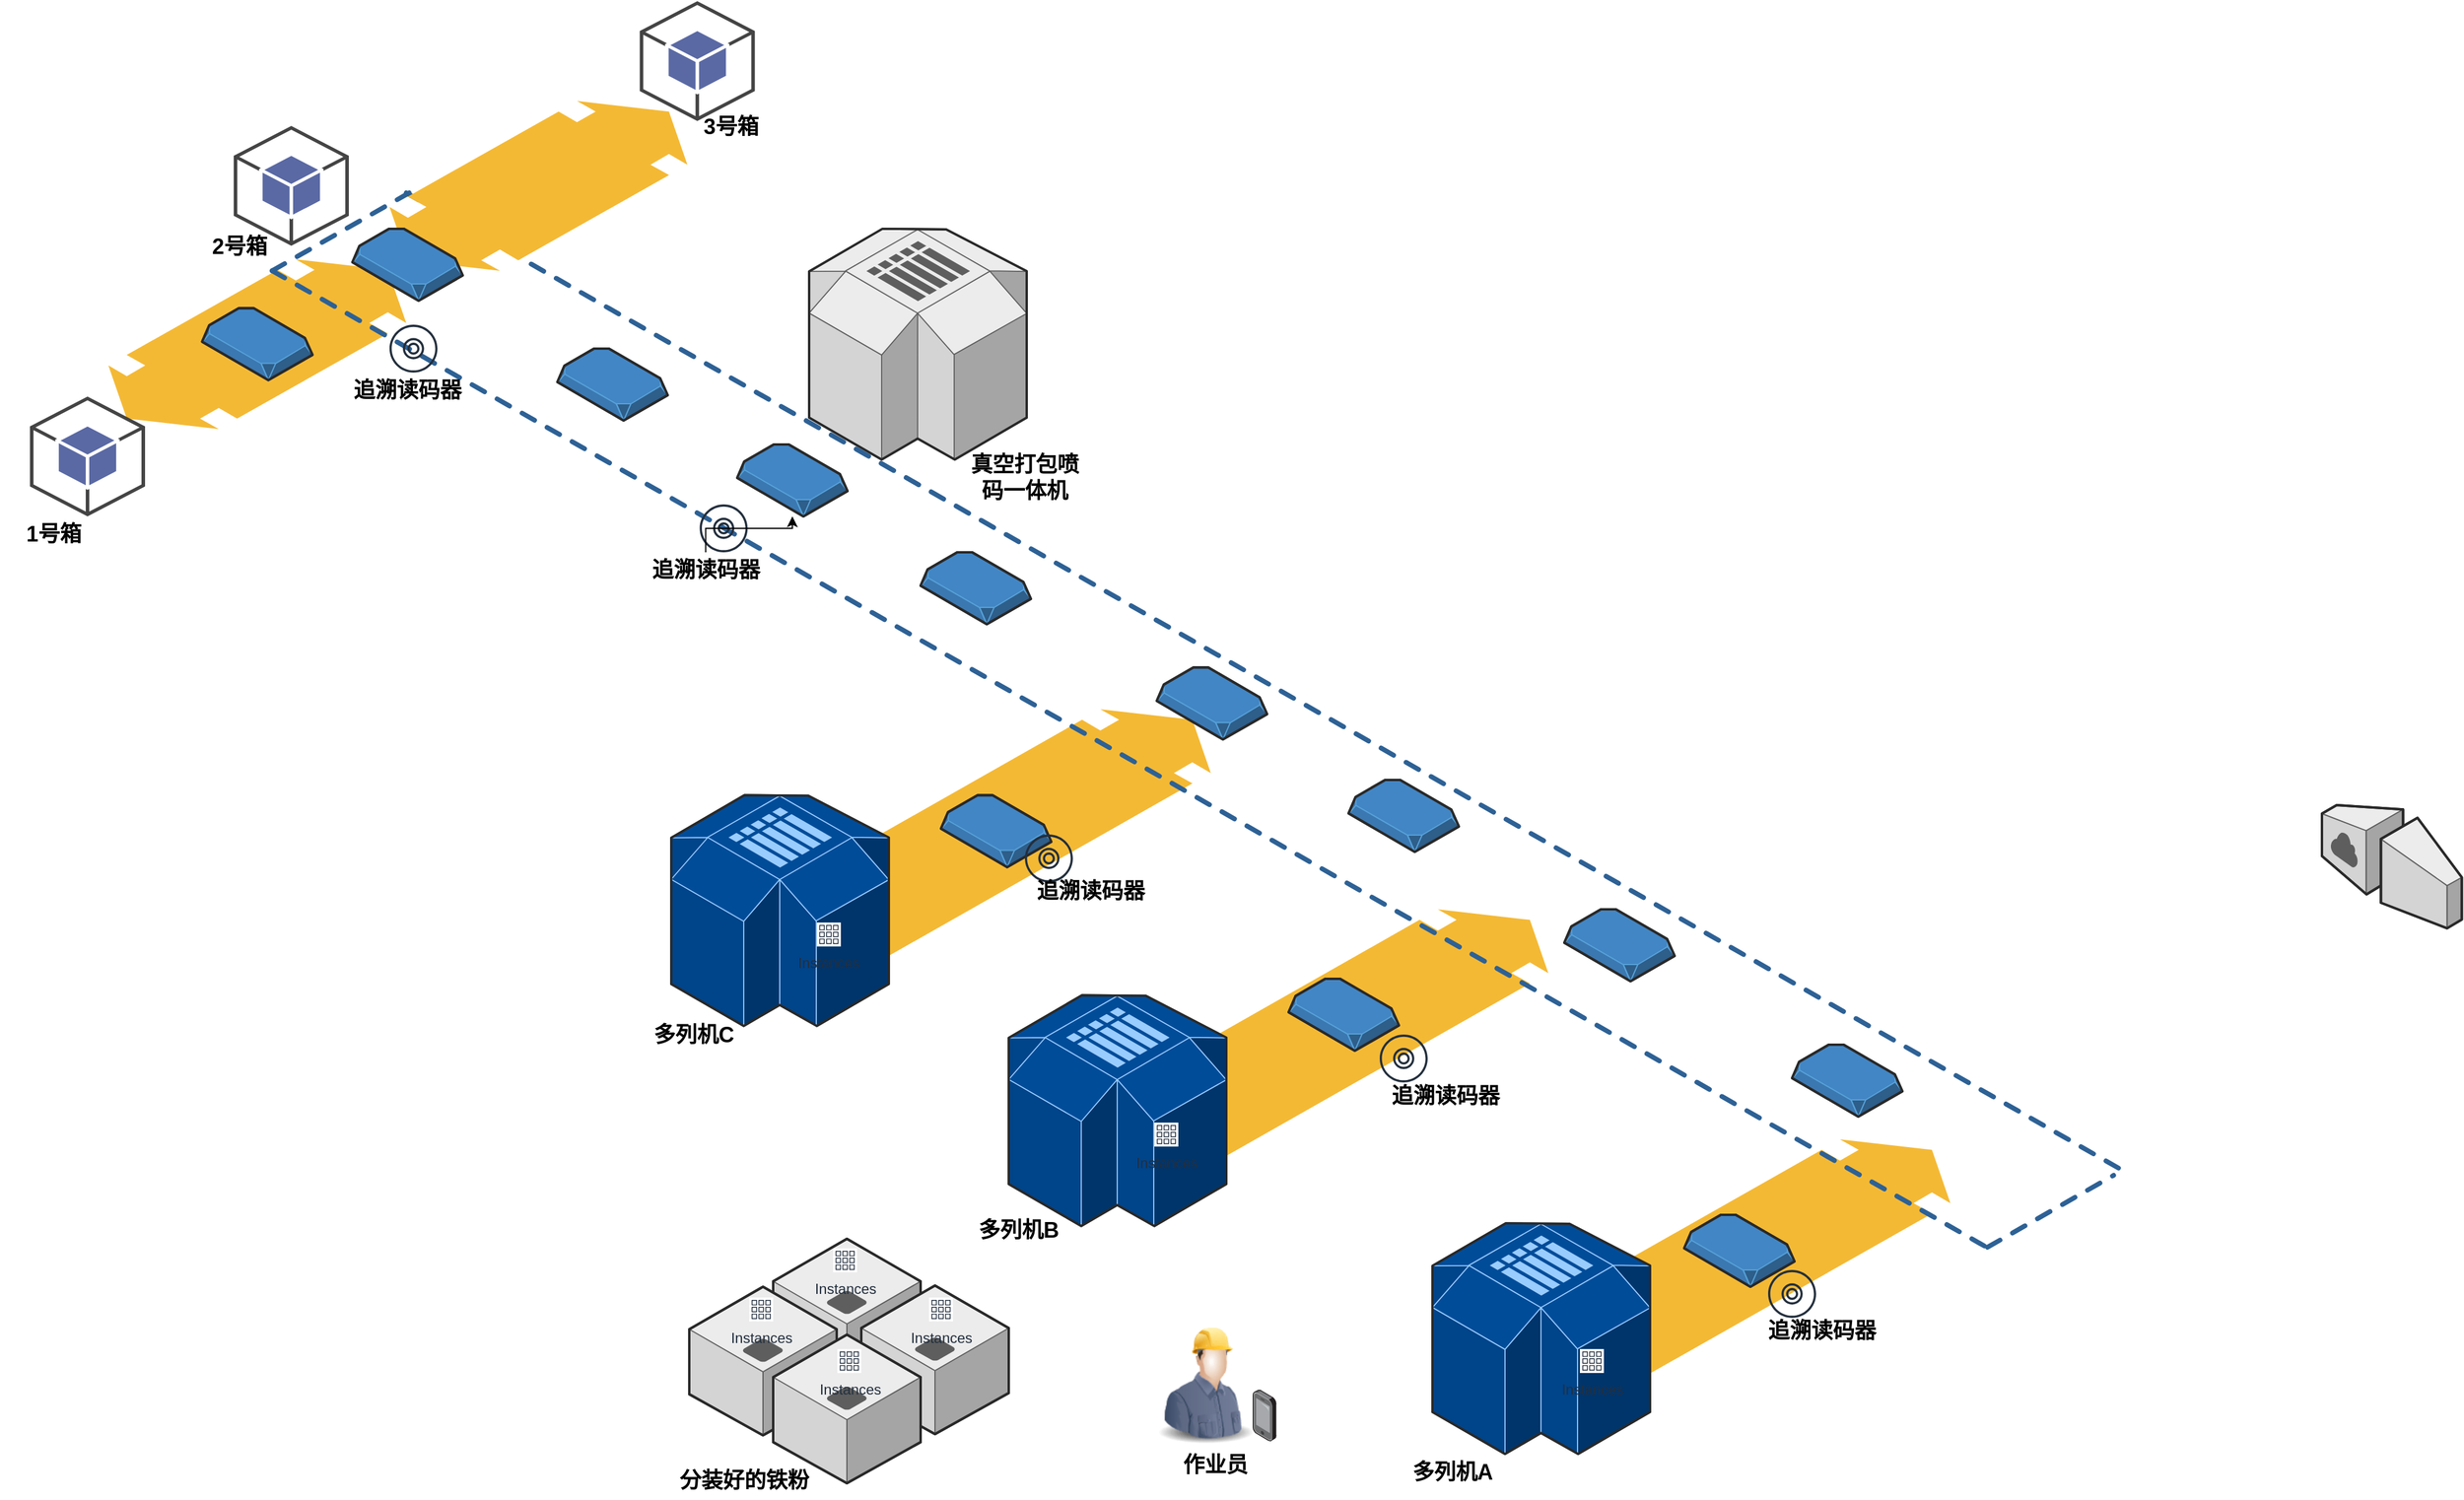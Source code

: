 <mxfile version="21.2.1" type="github">
  <diagram name="Page-1" id="aaaa8250-4180-3840-79b5-4cada1eebb92">
    <mxGraphModel dx="2100" dy="1116" grid="1" gridSize="10" guides="1" tooltips="1" connect="1" arrows="1" fold="1" page="1" pageScale="1" pageWidth="850" pageHeight="1100" background="none" math="0" shadow="0">
      <root>
        <mxCell id="0" />
        <mxCell id="1" parent="0" />
        <mxCell id="d5ac148becb70bc-7" value="" style="verticalLabelPosition=bottom;html=1;verticalAlign=top;strokeWidth=1;dashed=0;shape=mxgraph.aws3d.flatDoubleEdge;fillColor=#000000;aspect=fixed;rounded=1;shadow=0;comic=0;fontFamily=Verdana;fontSize=12;flipV=1;direction=west;" parent="1" vertex="1">
          <mxGeometry x="1622" y="1430" width="370.04" height="211" as="geometry" />
        </mxCell>
        <mxCell id="1a8abee3a6cfdf20-38" value="" style="verticalLabelPosition=bottom;html=1;verticalAlign=top;strokeWidth=1;dashed=0;shape=mxgraph.aws3d.flatDoubleEdge;fillColor=#000000;aspect=fixed;rounded=1;shadow=0;comic=0;fontFamily=Verdana;fontSize=12;flipV=1;" parent="1" vertex="1">
          <mxGeometry x="1220" y="1238" width="436.62" height="249" as="geometry" />
        </mxCell>
        <mxCell id="1a8abee3a6cfdf20-28" value="" style="verticalLabelPosition=bottom;html=1;verticalAlign=top;strokeWidth=1;dashed=0;shape=mxgraph.aws3d.flatDoubleEdge;fillColor=#000000;aspect=fixed;rounded=1;shadow=0;comic=0;fontFamily=Verdana;fontSize=12;flipV=1;" parent="1" vertex="1">
          <mxGeometry x="455.4" y="695.44" width="248.5" height="141.72" as="geometry" />
        </mxCell>
        <mxCell id="1a8abee3a6cfdf20-11" value="" style="verticalLabelPosition=bottom;html=1;verticalAlign=top;strokeWidth=1;dashed=0;shape=mxgraph.aws3d.internetGateway;fillColor=#ECECEC;strokeColor=#5E5E5E;aspect=fixed;rounded=1;shadow=0;comic=0;fontSize=12;flipH=1;flipV=0;" parent="1" vertex="1">
          <mxGeometry x="2302" y="1151" width="116.7" height="102.8" as="geometry" />
        </mxCell>
        <mxCell id="1a8abee3a6cfdf20-13" value="" style="verticalLabelPosition=bottom;html=1;verticalAlign=top;strokeWidth=1;dashed=0;shape=mxgraph.aws3d.simpleDb2;fillColor=#ECECEC;strokeColor=#5E5E5E;aspect=fixed;rounded=1;shadow=0;comic=0;fontSize=12" parent="1" vertex="1">
          <mxGeometry x="1040" y="670" width="181.5" height="192.6" as="geometry" />
        </mxCell>
        <mxCell id="1a8abee3a6cfdf20-14" value="" style="verticalLabelPosition=bottom;html=1;verticalAlign=top;strokeWidth=1;dashed=0;shape=mxgraph.aws3d.snapshot;fillColor=#4286c5;strokeColor=#57A2D8;aspect=fixed;rounded=1;shadow=0;comic=0;fontSize=12" parent="1" vertex="1">
          <mxGeometry x="1670" y="1238" width="92" height="60" as="geometry" />
        </mxCell>
        <mxCell id="1a8abee3a6cfdf20-15" value="" style="verticalLabelPosition=bottom;html=1;verticalAlign=top;strokeWidth=1;dashed=0;shape=mxgraph.aws3d.application_server;fillColor=#ECECEC;strokeColor=#5E5E5E;aspect=fixed;rounded=1;shadow=0;comic=0;fontSize=12" parent="1" vertex="1">
          <mxGeometry x="1010" y="1513" width="123" height="124" as="geometry" />
        </mxCell>
        <mxCell id="1a8abee3a6cfdf20-16" value="" style="verticalLabelPosition=bottom;html=1;verticalAlign=top;strokeWidth=1;dashed=0;shape=mxgraph.aws3d.application_server;fillColor=#ECECEC;strokeColor=#5E5E5E;aspect=fixed;rounded=1;shadow=0;comic=0;fontSize=12" parent="1" vertex="1">
          <mxGeometry x="940" y="1553" width="123" height="124" as="geometry" />
        </mxCell>
        <mxCell id="1a8abee3a6cfdf20-17" value="" style="verticalLabelPosition=bottom;html=1;verticalAlign=top;strokeWidth=1;dashed=0;shape=mxgraph.aws3d.application_server;fillColor=#ECECEC;strokeColor=#5E5E5E;aspect=fixed;rounded=1;shadow=0;comic=0;fontSize=12" parent="1" vertex="1">
          <mxGeometry x="1083.5" y="1552" width="123" height="124" as="geometry" />
        </mxCell>
        <mxCell id="1a8abee3a6cfdf20-18" value="" style="verticalLabelPosition=bottom;html=1;verticalAlign=top;strokeWidth=1;dashed=0;shape=mxgraph.aws3d.application_server;fillColor=#ECECEC;strokeColor=#5E5E5E;aspect=fixed;rounded=1;shadow=0;comic=0;fontSize=12" parent="1" vertex="1">
          <mxGeometry x="1010" y="1593" width="123" height="124" as="geometry" />
        </mxCell>
        <mxCell id="1a8abee3a6cfdf20-20" value="" style="verticalLabelPosition=bottom;html=1;verticalAlign=top;strokeWidth=1;dashed=0;shape=mxgraph.aws3d.simpleDb2;fillColor=#004C99;strokeColor=#99CCFF;aspect=fixed;rounded=1;shadow=0;comic=0;fontSize=12" parent="1" vertex="1">
          <mxGeometry x="1560" y="1500" width="181.5" height="192.6" as="geometry" />
        </mxCell>
        <mxCell id="d5ac148becb70bc-2" value="" style="verticalLabelPosition=bottom;html=1;verticalAlign=top;strokeWidth=1;dashed=0;shape=mxgraph.aws3d.snapshot;fillColor=#4286c5;strokeColor=#57A2D8;aspect=fixed;rounded=1;shadow=0;comic=0;fontFamily=Verdana;fontSize=12" parent="1" vertex="1">
          <mxGeometry x="1490" y="1130" width="92" height="60" as="geometry" />
        </mxCell>
        <mxCell id="d5ac148becb70bc-8" value="" style="verticalLabelPosition=bottom;html=1;verticalAlign=top;strokeWidth=1;dashed=0;shape=mxgraph.aws3d.dashedArrowlessEdge;aspect=fixed;rounded=1;shadow=0;comic=0;fontFamily=Verdana;fontSize=12" parent="1" vertex="1">
          <mxGeometry x="703.9" y="640" width="1432" height="816" as="geometry" />
        </mxCell>
        <mxCell id="d5ac148becb70bc-10" value="" style="verticalLabelPosition=bottom;html=1;verticalAlign=top;strokeWidth=1;dashed=0;shape=mxgraph.aws3d.dashedArrowlessEdge;fillColor=#000000;aspect=fixed;rounded=1;shadow=0;comic=0;fontFamily=Verdana;fontSize=12;fontColor=#000000;flipV=1;" parent="1" vertex="1">
          <mxGeometry x="592" y="640" width="114.33" height="65" as="geometry" />
        </mxCell>
        <mxCell id="d5ac148becb70bc-12" value="" style="verticalLabelPosition=bottom;html=1;verticalAlign=top;strokeWidth=1;dashed=0;shape=mxgraph.aws3d.dashedArrowlessEdge;aspect=fixed;rounded=1;shadow=0;comic=0;fontFamily=Verdana;fontSize=12;flipV=1;" parent="1" vertex="1">
          <mxGeometry x="2023" y="1460" width="105.21" height="60" as="geometry" />
        </mxCell>
        <mxCell id="Xn1nOap0f8KNIqlWzovx-1" value="Instances" style="sketch=0;outlineConnect=0;fontColor=#232F3E;gradientColor=none;strokeColor=#232F3E;fillColor=#ffffff;dashed=0;verticalLabelPosition=bottom;verticalAlign=top;align=center;html=1;fontSize=12;fontStyle=0;aspect=fixed;shape=mxgraph.aws4.resourceIcon;resIcon=mxgraph.aws4.instances_2;" vertex="1" parent="1">
          <mxGeometry x="1683" y="1605" width="20" height="20" as="geometry" />
        </mxCell>
        <mxCell id="Xn1nOap0f8KNIqlWzovx-3" value="" style="sketch=0;outlineConnect=0;fontColor=#232F3E;gradientColor=none;fillColor=#232F3D;strokeColor=none;dashed=0;verticalLabelPosition=bottom;verticalAlign=top;align=center;html=1;fontSize=12;fontStyle=0;aspect=fixed;pointerEvents=1;shape=mxgraph.aws4.disk;" vertex="1" parent="1">
          <mxGeometry x="1840" y="1539" width="40" height="40" as="geometry" />
        </mxCell>
        <mxCell id="Xn1nOap0f8KNIqlWzovx-4" value="Instances" style="sketch=0;outlineConnect=0;fontColor=#232F3E;gradientColor=none;strokeColor=#232F3E;fillColor=#ffffff;dashed=0;verticalLabelPosition=bottom;verticalAlign=top;align=center;html=1;fontSize=12;fontStyle=0;aspect=fixed;shape=mxgraph.aws4.resourceIcon;resIcon=mxgraph.aws4.instances_2;" vertex="1" parent="1">
          <mxGeometry x="1140" y="1562" width="20" height="20" as="geometry" />
        </mxCell>
        <mxCell id="Xn1nOap0f8KNIqlWzovx-5" value="Instances" style="sketch=0;outlineConnect=0;fontColor=#232F3E;gradientColor=none;strokeColor=#232F3E;fillColor=#ffffff;dashed=0;verticalLabelPosition=bottom;verticalAlign=top;align=center;html=1;fontSize=12;fontStyle=0;aspect=fixed;shape=mxgraph.aws4.resourceIcon;resIcon=mxgraph.aws4.instances_2;" vertex="1" parent="1">
          <mxGeometry x="1060" y="1521" width="20" height="20" as="geometry" />
        </mxCell>
        <mxCell id="Xn1nOap0f8KNIqlWzovx-6" value="Instances" style="sketch=0;outlineConnect=0;fontColor=#232F3E;gradientColor=none;strokeColor=#232F3E;fillColor=#ffffff;dashed=0;verticalLabelPosition=bottom;verticalAlign=top;align=center;html=1;fontSize=12;fontStyle=0;aspect=fixed;shape=mxgraph.aws4.resourceIcon;resIcon=mxgraph.aws4.instances_2;" vertex="1" parent="1">
          <mxGeometry x="990" y="1562" width="20" height="20" as="geometry" />
        </mxCell>
        <mxCell id="Xn1nOap0f8KNIqlWzovx-7" value="Instances" style="sketch=0;outlineConnect=0;fontColor=#232F3E;gradientColor=none;strokeColor=#232F3E;fillColor=#ffffff;dashed=0;verticalLabelPosition=bottom;verticalAlign=top;align=center;html=1;fontSize=12;fontStyle=0;aspect=fixed;shape=mxgraph.aws4.resourceIcon;resIcon=mxgraph.aws4.instances_2;" vertex="1" parent="1">
          <mxGeometry x="1063.5" y="1605" width="20" height="20" as="geometry" />
        </mxCell>
        <mxCell id="Xn1nOap0f8KNIqlWzovx-9" value="" style="image;html=1;image=img/lib/clip_art/people/Construction_Worker_Man_128x128.png" vertex="1" parent="1">
          <mxGeometry x="1320" y="1582" width="101" height="105" as="geometry" />
        </mxCell>
        <mxCell id="Xn1nOap0f8KNIqlWzovx-10" value="" style="image;points=[];aspect=fixed;html=1;align=center;shadow=0;dashed=0;image=img/lib/allied_telesis/computer_and_terminals/Smartphone.svg;" vertex="1" parent="1">
          <mxGeometry x="1410" y="1638.8" width="19.8" height="43.2" as="geometry" />
        </mxCell>
        <mxCell id="Xn1nOap0f8KNIqlWzovx-11" value="" style="verticalLabelPosition=bottom;html=1;verticalAlign=top;strokeWidth=1;dashed=0;shape=mxgraph.aws3d.snapshot;fillColor=#4286c5;strokeColor=#57A2D8;aspect=fixed;rounded=1;shadow=0;comic=0;fontSize=12" vertex="1" parent="1">
          <mxGeometry x="1860" y="1351" width="92" height="60" as="geometry" />
        </mxCell>
        <mxCell id="Xn1nOap0f8KNIqlWzovx-12" value="" style="verticalLabelPosition=bottom;html=1;verticalAlign=top;strokeWidth=1;dashed=0;shape=mxgraph.aws3d.snapshot;fillColor=#4286c5;strokeColor=#57A2D8;aspect=fixed;rounded=1;shadow=0;comic=0;fontSize=12" vertex="1" parent="1">
          <mxGeometry x="1770" y="1493" width="92" height="60" as="geometry" />
        </mxCell>
        <mxCell id="Xn1nOap0f8KNIqlWzovx-13" value="" style="verticalLabelPosition=bottom;html=1;verticalAlign=top;strokeWidth=1;dashed=0;shape=mxgraph.aws3d.simpleDb2;fillColor=#004C99;strokeColor=#99CCFF;aspect=fixed;rounded=1;shadow=0;comic=0;fontSize=12" vertex="1" parent="1">
          <mxGeometry x="1206.5" y="1309.7" width="181.5" height="192.6" as="geometry" />
        </mxCell>
        <mxCell id="Xn1nOap0f8KNIqlWzovx-14" value="Instances" style="sketch=0;outlineConnect=0;fontColor=#232F3E;gradientColor=none;strokeColor=#232F3E;fillColor=#ffffff;dashed=0;verticalLabelPosition=bottom;verticalAlign=top;align=center;html=1;fontSize=12;fontStyle=0;aspect=fixed;shape=mxgraph.aws4.resourceIcon;resIcon=mxgraph.aws4.instances_2;" vertex="1" parent="1">
          <mxGeometry x="1328" y="1416" width="20" height="20" as="geometry" />
        </mxCell>
        <mxCell id="Xn1nOap0f8KNIqlWzovx-15" value="" style="verticalLabelPosition=bottom;html=1;verticalAlign=top;strokeWidth=1;dashed=0;shape=mxgraph.aws3d.flatDoubleEdge;fillColor=#000000;aspect=fixed;rounded=1;shadow=0;comic=0;fontFamily=Verdana;fontSize=12;flipV=1;" vertex="1" parent="1">
          <mxGeometry x="938.44" y="1071" width="436.62" height="249" as="geometry" />
        </mxCell>
        <mxCell id="Xn1nOap0f8KNIqlWzovx-16" value="" style="verticalLabelPosition=bottom;html=1;verticalAlign=top;strokeWidth=1;dashed=0;shape=mxgraph.aws3d.simpleDb2;fillColor=#004C99;strokeColor=#99CCFF;aspect=fixed;rounded=1;shadow=0;comic=0;fontSize=12" vertex="1" parent="1">
          <mxGeometry x="924.94" y="1142.7" width="181.5" height="192.6" as="geometry" />
        </mxCell>
        <mxCell id="Xn1nOap0f8KNIqlWzovx-17" value="Instances" style="sketch=0;outlineConnect=0;fontColor=#232F3E;gradientColor=none;strokeColor=#232F3E;fillColor=#ffffff;dashed=0;verticalLabelPosition=bottom;verticalAlign=top;align=center;html=1;fontSize=12;fontStyle=0;aspect=fixed;shape=mxgraph.aws4.resourceIcon;resIcon=mxgraph.aws4.instances_2;" vertex="1" parent="1">
          <mxGeometry x="1046.44" y="1249" width="20" height="20" as="geometry" />
        </mxCell>
        <mxCell id="d5ac148becb70bc-9" value="" style="verticalLabelPosition=bottom;html=1;verticalAlign=top;strokeWidth=1;dashed=0;shape=mxgraph.aws3d.dashedArrowlessEdge;aspect=fixed;rounded=1;shadow=0;comic=0;fontFamily=Verdana;fontSize=12" parent="1" vertex="1">
          <mxGeometry x="592" y="705" width="1432" height="816" as="geometry" />
        </mxCell>
        <mxCell id="Xn1nOap0f8KNIqlWzovx-18" value="" style="sketch=0;outlineConnect=0;fontColor=#232F3E;gradientColor=none;fillColor=#232F3D;strokeColor=none;dashed=0;verticalLabelPosition=bottom;verticalAlign=top;align=center;html=1;fontSize=12;fontStyle=0;aspect=fixed;pointerEvents=1;shape=mxgraph.aws4.disk;" vertex="1" parent="1">
          <mxGeometry x="1516" y="1342.5" width="40" height="40" as="geometry" />
        </mxCell>
        <mxCell id="Xn1nOap0f8KNIqlWzovx-19" value="" style="verticalLabelPosition=bottom;html=1;verticalAlign=top;strokeWidth=1;dashed=0;shape=mxgraph.aws3d.snapshot;fillColor=#4286c5;strokeColor=#57A2D8;aspect=fixed;rounded=1;shadow=0;comic=0;fontSize=12" vertex="1" parent="1">
          <mxGeometry x="1440" y="1296" width="92" height="60" as="geometry" />
        </mxCell>
        <mxCell id="Xn1nOap0f8KNIqlWzovx-20" value="" style="verticalLabelPosition=bottom;html=1;verticalAlign=top;strokeWidth=1;dashed=0;shape=mxgraph.aws3d.snapshot;fillColor=#4286c5;strokeColor=#57A2D8;aspect=fixed;rounded=1;shadow=0;comic=0;fontSize=12" vertex="1" parent="1">
          <mxGeometry x="1150" y="1142.7" width="92" height="60" as="geometry" />
        </mxCell>
        <mxCell id="Xn1nOap0f8KNIqlWzovx-21" value="" style="sketch=0;outlineConnect=0;fontColor=#232F3E;gradientColor=none;fillColor=#232F3D;strokeColor=none;dashed=0;verticalLabelPosition=bottom;verticalAlign=top;align=center;html=1;fontSize=12;fontStyle=0;aspect=fixed;pointerEvents=1;shape=mxgraph.aws4.disk;" vertex="1" parent="1">
          <mxGeometry x="1220" y="1175.5" width="40" height="40" as="geometry" />
        </mxCell>
        <mxCell id="Xn1nOap0f8KNIqlWzovx-22" value="&lt;font size=&quot;1&quot; style=&quot;&quot;&gt;&lt;b style=&quot;font-size: 18px;&quot;&gt;多列机A&lt;/b&gt;&lt;/font&gt;" style="text;html=1;strokeColor=none;fillColor=none;align=center;verticalAlign=middle;whiteSpace=wrap;rounded=0;" vertex="1" parent="1">
          <mxGeometry x="1532" y="1692.6" width="90" height="30" as="geometry" />
        </mxCell>
        <mxCell id="Xn1nOap0f8KNIqlWzovx-23" value="&lt;font size=&quot;1&quot; style=&quot;&quot;&gt;&lt;b style=&quot;font-size: 18px;&quot;&gt;多列机B&lt;/b&gt;&lt;/font&gt;" style="text;html=1;strokeColor=none;fillColor=none;align=center;verticalAlign=middle;whiteSpace=wrap;rounded=0;" vertex="1" parent="1">
          <mxGeometry x="1170" y="1491" width="90" height="30" as="geometry" />
        </mxCell>
        <mxCell id="Xn1nOap0f8KNIqlWzovx-24" value="&lt;font size=&quot;1&quot; style=&quot;&quot;&gt;&lt;b style=&quot;font-size: 18px;&quot;&gt;多列机C&lt;/b&gt;&lt;/font&gt;" style="text;html=1;strokeColor=none;fillColor=none;align=center;verticalAlign=middle;whiteSpace=wrap;rounded=0;" vertex="1" parent="1">
          <mxGeometry x="898.7" y="1328" width="90" height="30" as="geometry" />
        </mxCell>
        <mxCell id="Xn1nOap0f8KNIqlWzovx-25" value="&lt;span style=&quot;font-size: 18px;&quot;&gt;&lt;b&gt;分装好的铁粉&lt;/b&gt;&lt;/span&gt;" style="text;html=1;strokeColor=none;fillColor=none;align=center;verticalAlign=middle;whiteSpace=wrap;rounded=0;" vertex="1" parent="1">
          <mxGeometry x="924.94" y="1700" width="121.56" height="30" as="geometry" />
        </mxCell>
        <mxCell id="Xn1nOap0f8KNIqlWzovx-26" value="&lt;span style=&quot;font-size: 18px;&quot;&gt;&lt;b&gt;作业员&lt;/b&gt;&lt;/span&gt;" style="text;html=1;strokeColor=none;fillColor=none;align=center;verticalAlign=middle;whiteSpace=wrap;rounded=0;" vertex="1" parent="1">
          <mxGeometry x="1318.44" y="1687" width="121.56" height="30" as="geometry" />
        </mxCell>
        <mxCell id="Xn1nOap0f8KNIqlWzovx-27" value="&lt;font size=&quot;1&quot; style=&quot;&quot;&gt;&lt;b style=&quot;font-size: 18px;&quot;&gt;追溯读码器&lt;/b&gt;&lt;/font&gt;" style="text;html=1;strokeColor=none;fillColor=none;align=center;verticalAlign=middle;whiteSpace=wrap;rounded=0;" vertex="1" parent="1">
          <mxGeometry x="1830" y="1575" width="110" height="30" as="geometry" />
        </mxCell>
        <mxCell id="Xn1nOap0f8KNIqlWzovx-28" value="&lt;font size=&quot;1&quot; style=&quot;&quot;&gt;&lt;b style=&quot;font-size: 18px;&quot;&gt;追溯读码器&lt;/b&gt;&lt;/font&gt;" style="text;html=1;strokeColor=none;fillColor=none;align=center;verticalAlign=middle;whiteSpace=wrap;rounded=0;" vertex="1" parent="1">
          <mxGeometry x="1516" y="1379" width="110" height="30" as="geometry" />
        </mxCell>
        <mxCell id="Xn1nOap0f8KNIqlWzovx-29" value="&lt;font size=&quot;1&quot; style=&quot;&quot;&gt;&lt;b style=&quot;font-size: 18px;&quot;&gt;追溯读码器&lt;/b&gt;&lt;/font&gt;" style="text;html=1;strokeColor=none;fillColor=none;align=center;verticalAlign=middle;whiteSpace=wrap;rounded=0;" vertex="1" parent="1">
          <mxGeometry x="1220" y="1208" width="110" height="30" as="geometry" />
        </mxCell>
        <mxCell id="Xn1nOap0f8KNIqlWzovx-30" value="" style="verticalLabelPosition=bottom;html=1;verticalAlign=top;strokeWidth=1;dashed=0;shape=mxgraph.aws3d.snapshot;fillColor=#4286c5;strokeColor=#57A2D8;aspect=fixed;rounded=1;shadow=0;comic=0;fontFamily=Verdana;fontSize=12" vertex="1" parent="1">
          <mxGeometry x="1330" y="1036.17" width="92" height="60" as="geometry" />
        </mxCell>
        <mxCell id="Xn1nOap0f8KNIqlWzovx-31" value="" style="verticalLabelPosition=bottom;html=1;verticalAlign=top;strokeWidth=1;dashed=0;shape=mxgraph.aws3d.snapshot;fillColor=#4286c5;strokeColor=#57A2D8;aspect=fixed;rounded=1;shadow=0;comic=0;fontFamily=Verdana;fontSize=12" vertex="1" parent="1">
          <mxGeometry x="1133" y="940" width="92" height="60" as="geometry" />
        </mxCell>
        <mxCell id="Xn1nOap0f8KNIqlWzovx-32" value="&lt;font size=&quot;1&quot; style=&quot;&quot;&gt;&lt;b style=&quot;font-size: 18px;&quot;&gt;真空打包喷码一体机&lt;/b&gt;&lt;/font&gt;" style="text;html=1;strokeColor=none;fillColor=none;align=center;verticalAlign=middle;whiteSpace=wrap;rounded=0;" vertex="1" parent="1">
          <mxGeometry x="1170" y="862.6" width="100" height="30" as="geometry" />
        </mxCell>
        <mxCell id="Xn1nOap0f8KNIqlWzovx-33" value="" style="sketch=0;outlineConnect=0;fontColor=#232F3E;gradientColor=none;fillColor=#232F3D;strokeColor=none;dashed=0;verticalLabelPosition=bottom;verticalAlign=top;align=center;html=1;fontSize=12;fontStyle=0;aspect=fixed;pointerEvents=1;shape=mxgraph.aws4.disk;" vertex="1" parent="1">
          <mxGeometry x="948.7" y="900" width="40" height="40" as="geometry" />
        </mxCell>
        <mxCell id="Xn1nOap0f8KNIqlWzovx-45" value="" style="edgeStyle=orthogonalEdgeStyle;rounded=0;orthogonalLoop=1;jettySize=auto;html=1;" edge="1" parent="1" source="Xn1nOap0f8KNIqlWzovx-34" target="Xn1nOap0f8KNIqlWzovx-35">
          <mxGeometry relative="1" as="geometry" />
        </mxCell>
        <mxCell id="Xn1nOap0f8KNIqlWzovx-34" value="&lt;font size=&quot;1&quot; style=&quot;&quot;&gt;&lt;b style=&quot;font-size: 18px;&quot;&gt;追溯读码器&lt;/b&gt;&lt;/font&gt;" style="text;html=1;strokeColor=none;fillColor=none;align=center;verticalAlign=middle;whiteSpace=wrap;rounded=0;" vertex="1" parent="1">
          <mxGeometry x="898.7" y="940" width="110" height="30" as="geometry" />
        </mxCell>
        <mxCell id="Xn1nOap0f8KNIqlWzovx-35" value="" style="verticalLabelPosition=bottom;html=1;verticalAlign=top;strokeWidth=1;dashed=0;shape=mxgraph.aws3d.snapshot;fillColor=#4286c5;strokeColor=#57A2D8;aspect=fixed;rounded=1;shadow=0;comic=0;fontFamily=Verdana;fontSize=12" vertex="1" parent="1">
          <mxGeometry x="980" y="850" width="92" height="60" as="geometry" />
        </mxCell>
        <mxCell id="Xn1nOap0f8KNIqlWzovx-36" value="" style="verticalLabelPosition=bottom;html=1;verticalAlign=top;strokeWidth=1;dashed=0;shape=mxgraph.aws3d.flatDoubleEdge;fillColor=#000000;aspect=fixed;rounded=1;shadow=0;comic=0;fontFamily=Verdana;fontSize=12;flipV=1;" vertex="1" parent="1">
          <mxGeometry x="689.94" y="563.28" width="248.5" height="141.72" as="geometry" />
        </mxCell>
        <mxCell id="Xn1nOap0f8KNIqlWzovx-38" value="" style="outlineConnect=0;dashed=0;verticalLabelPosition=bottom;verticalAlign=top;align=center;html=1;shape=mxgraph.aws3.android;fillColor=#5A69A4;gradientColor=none;" vertex="1" parent="1">
          <mxGeometry x="390" y="810" width="96" height="100" as="geometry" />
        </mxCell>
        <mxCell id="Xn1nOap0f8KNIqlWzovx-39" value="" style="outlineConnect=0;dashed=0;verticalLabelPosition=bottom;verticalAlign=top;align=center;html=1;shape=mxgraph.aws3.android;fillColor=#5A69A4;gradientColor=none;" vertex="1" parent="1">
          <mxGeometry x="898.7" y="480" width="96" height="100" as="geometry" />
        </mxCell>
        <mxCell id="Xn1nOap0f8KNIqlWzovx-40" value="" style="outlineConnect=0;dashed=0;verticalLabelPosition=bottom;verticalAlign=top;align=center;html=1;shape=mxgraph.aws3.android;fillColor=#5A69A4;gradientColor=none;" vertex="1" parent="1">
          <mxGeometry x="560" y="584.14" width="96" height="100" as="geometry" />
        </mxCell>
        <mxCell id="Xn1nOap0f8KNIqlWzovx-42" value="&lt;font size=&quot;1&quot; style=&quot;&quot;&gt;&lt;b style=&quot;font-size: 18px;&quot;&gt;1号箱&lt;/b&gt;&lt;/font&gt;" style="text;html=1;strokeColor=none;fillColor=none;align=center;verticalAlign=middle;whiteSpace=wrap;rounded=0;" vertex="1" parent="1">
          <mxGeometry x="365.4" y="910" width="90" height="30" as="geometry" />
        </mxCell>
        <mxCell id="Xn1nOap0f8KNIqlWzovx-43" value="&lt;font size=&quot;1&quot; style=&quot;&quot;&gt;&lt;b style=&quot;font-size: 18px;&quot;&gt;2号箱&lt;/b&gt;&lt;/font&gt;" style="text;html=1;strokeColor=none;fillColor=none;align=center;verticalAlign=middle;whiteSpace=wrap;rounded=0;" vertex="1" parent="1">
          <mxGeometry x="520.0" y="670" width="90" height="30" as="geometry" />
        </mxCell>
        <mxCell id="Xn1nOap0f8KNIqlWzovx-44" value="&lt;font size=&quot;1&quot; style=&quot;&quot;&gt;&lt;b style=&quot;font-size: 18px;&quot;&gt;3号箱&lt;/b&gt;&lt;/font&gt;" style="text;html=1;strokeColor=none;fillColor=none;align=center;verticalAlign=middle;whiteSpace=wrap;rounded=0;" vertex="1" parent="1">
          <mxGeometry x="930.0" y="570" width="90" height="30" as="geometry" />
        </mxCell>
        <mxCell id="Xn1nOap0f8KNIqlWzovx-46" value="" style="sketch=0;outlineConnect=0;fontColor=#232F3E;gradientColor=none;fillColor=#232F3D;strokeColor=none;dashed=0;verticalLabelPosition=bottom;verticalAlign=top;align=center;html=1;fontSize=12;fontStyle=0;aspect=fixed;pointerEvents=1;shape=mxgraph.aws4.disk;" vertex="1" parent="1">
          <mxGeometry x="689.94" y="750" width="40" height="40" as="geometry" />
        </mxCell>
        <mxCell id="Xn1nOap0f8KNIqlWzovx-47" value="&lt;font size=&quot;1&quot; style=&quot;&quot;&gt;&lt;b style=&quot;font-size: 18px;&quot;&gt;追溯读码器&lt;/b&gt;&lt;/font&gt;" style="text;html=1;strokeColor=none;fillColor=none;align=center;verticalAlign=middle;whiteSpace=wrap;rounded=0;" vertex="1" parent="1">
          <mxGeometry x="650" y="790" width="110" height="30" as="geometry" />
        </mxCell>
        <mxCell id="Xn1nOap0f8KNIqlWzovx-48" value="" style="verticalLabelPosition=bottom;html=1;verticalAlign=top;strokeWidth=1;dashed=0;shape=mxgraph.aws3d.snapshot;fillColor=#4286c5;strokeColor=#57A2D8;aspect=fixed;rounded=1;shadow=0;comic=0;fontFamily=Verdana;fontSize=12" vertex="1" parent="1">
          <mxGeometry x="830" y="770" width="92" height="60" as="geometry" />
        </mxCell>
        <mxCell id="Xn1nOap0f8KNIqlWzovx-49" value="" style="verticalLabelPosition=bottom;html=1;verticalAlign=top;strokeWidth=1;dashed=0;shape=mxgraph.aws3d.snapshot;fillColor=#4286c5;strokeColor=#57A2D8;aspect=fixed;rounded=1;shadow=0;comic=0;fontFamily=Verdana;fontSize=12" vertex="1" parent="1">
          <mxGeometry x="659" y="670" width="92" height="60" as="geometry" />
        </mxCell>
        <mxCell id="Xn1nOap0f8KNIqlWzovx-50" value="" style="verticalLabelPosition=bottom;html=1;verticalAlign=top;strokeWidth=1;dashed=0;shape=mxgraph.aws3d.snapshot;fillColor=#4286c5;strokeColor=#57A2D8;aspect=fixed;rounded=1;shadow=0;comic=0;fontFamily=Verdana;fontSize=12" vertex="1" parent="1">
          <mxGeometry x="533.65" y="736.3" width="92" height="60" as="geometry" />
        </mxCell>
      </root>
    </mxGraphModel>
  </diagram>
</mxfile>
